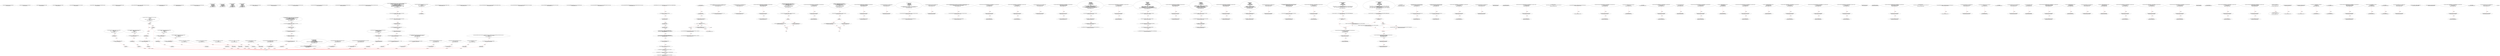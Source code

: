 digraph  {
13 [label="2_ function name() external view returns (string memory);\n13-function_definition-3-3", method="name()", type_label=function_definition];
21 [label="3_ function symbol() external view returns (string memory);\n21-function_definition-4-4", method="symbol()", type_label=function_definition];
29 [label="4_ function granularity() external view returns (uint256);\n29-function_definition-5-5", method="granularity()", type_label=function_definition];
37 [label="5_ function totalSupply() external view returns (uint256);\n37-function_definition-6-6", method="totalSupply()", type_label=function_definition];
45 [label="6_ function balanceOf(address owner) external view returns (uint256);\n45-function_definition-7-7", method="balanceOf(address owner)", type_label=function_definition];
57 [label="7_ function send(address recipient, uint256 amount, bytes calldata data) external;\n57-function_definition-8-8", method="send(address recipient,uint256 amount,bytes calldata data)", type_label=function_definition];
72 [label="8_ function burn(uint256 amount, bytes calldata data) external;\n72-function_definition-9-9", method="burn(uint256 amount,bytes calldata data)", type_label=function_definition];
83 [label="9_ function isOperatorFor(address operator, address tokenHolder) external view returns (bool);\n83-function_definition-10-10", method="isOperatorFor(address operator,address tokenHolder)", type_label=function_definition];
99 [label="10_ function authorizeOperator(address operator) external;\n99-function_definition-11-11", method="authorizeOperator(address operator)", type_label=function_definition];
106 [label="11_ function revokeOperator(address operator) external;\n106-function_definition-12-12", method="revokeOperator(address operator)", type_label=function_definition];
113 [label="12_ function defaultOperators() external view returns (address[] memory);\n113-function_definition-13-13", method="defaultOperators()", type_label=function_definition];
122 [label="13_ function operatorSend(\n        address sender,\n        address recipient,\n        uint256 amount,\n        bytes calldata data,\n        bytes calldata operatorData\n    ) external;\n122-function_definition-14-20", method="operatorSend(address sender,address recipient,uint256 amount,bytes calldata data,bytes calldata operatorData)", type_label=function_definition];
145 [label="20_ function operatorBurn(\n        address account,\n        uint256 amount,\n        bytes calldata data,\n        bytes calldata operatorData\n    ) external;\n145-function_definition-21-26", method="operatorBurn(address account,uint256 amount,bytes calldata data,bytes calldata operatorData)", type_label=function_definition];
257 [label="40_ function tokensReceived(\n        address operator,\n        address from,\n        address to,\n        uint amount,\n        bytes calldata userData,\n        bytes calldata operatorData\n    ) external;\n257-function_definition-41-48", method="tokensReceived(address operator,address from,address to,uint amount,bytes calldata userData,bytes calldata operatorData)", type_label=function_definition];
287 [label="50_ function tokensToSend(\n        address operator,\n        address from,\n        address to,\n        uint amount,\n        bytes calldata userData,\n        bytes calldata operatorData\n    ) external;\n287-function_definition-51-58", method="tokensToSend(address operator,address from,address to,uint amount,bytes calldata userData,bytes calldata operatorData)", type_label=function_definition];
317 [label="60_ function totalSupply() external view returns (uint256);\n317-function_definition-61-61", method="totalSupply()", type_label=function_definition];
325 [label="61_ function balanceOf(address account) external view returns (uint256);\n325-function_definition-62-62", method="balanceOf(address account)", type_label=function_definition];
337 [label="62_ function transfer(address recipient, uint256 amount) external returns (bool);\n337-function_definition-63-63", method="transfer(address recipient,uint256 amount)", type_label=function_definition];
352 [label="63_ function allowance(address owner, address spender) external view returns (uint256);\n352-function_definition-64-64", method="allowance(address owner,address spender)", type_label=function_definition];
368 [label="64_ function approve(address spender, uint256 amount) external returns (bool);\n368-function_definition-65-65", method="approve(address spender,uint256 amount)", type_label=function_definition];
383 [label="65_ function transferFrom(address sender, address recipient, uint256 amount) external returns (bool);\n383-function_definition-66-66", method="transferFrom(address sender,address recipient,uint256 amount)", type_label=function_definition];
433 [label="70_ function add(uint256 a, uint256 b) internal pure returns (uint256) {\n        uint256 c = a + b;\n        require(c >= a, \"SafeMath: addition overflow\");\n        return c;\n    }\n433-function_definition-71-75", method="add(uint256 a,uint256 b)", type_label=function_definition];
450 [label="71_ uint256 c = a + b;\n450-new_variable-72-72", method="add(uint256 a,uint256 b)", type_label=new_variable];
458 [label="72_ require(c >= a, \"SafeMath: addition overflow\");\n458-expression_statement-73-73", method="add(uint256 a,uint256 b)", type_label=expression_statement];
468 [label="73_ return c;\n468-return-74-74", method="add(uint256 a,uint256 b)", type_label=return];
470 [label="75_ function sub(uint256 a, uint256 b) internal pure returns (uint256) {\n        require(b <= a, \"SafeMath: subtraction overflow\");\n        uint256 c = a - b;\n        return c;\n    }\n470-function_definition-76-80", method="sub(uint256 a,uint256 b)", type_label=function_definition];
487 [label="76_ require(b <= a, \"SafeMath: subtraction overflow\");\n487-expression_statement-77-77", method="sub(uint256 a,uint256 b)", type_label=expression_statement];
497 [label="77_ uint256 c = a - b;\n497-new_variable-78-78", method="sub(uint256 a,uint256 b)", type_label=new_variable];
505 [label="78_ return c;\n505-return-79-79", method="sub(uint256 a,uint256 b)", type_label=return];
507 [label="80_ function mul(uint256 a, uint256 b) internal pure returns (uint256) {\n        if (a == 0) {\n            return 0;\n        }\n        uint256 c = a * b;\n        require(c / a == b, \"SafeMath: multiplication overflow\");\n        return c;\n    }\n507-function_definition-81-88", method="mul(uint256 a,uint256 b)", type_label=function_definition];
524 [label="81_ if_a == 0\n524-if-82-84", method="mul(uint256 a,uint256 b)", type_label=if];
4519 [label="81_ end_if", method="mul(uint256 a,uint256 b)", type_label=end_if];
529 [label="82_ return 0;\n529-return-83-83", method="mul(uint256 a,uint256 b)", type_label=return];
531 [label="84_ uint256 c = a * b;\n531-new_variable-85-85", method="mul(uint256 a,uint256 b)", type_label=new_variable];
539 [label="85_ require(c / a == b, \"SafeMath: multiplication overflow\");\n539-expression_statement-86-86", method="mul(uint256 a,uint256 b)", type_label=expression_statement];
551 [label="86_ return c;\n551-return-87-87", method="mul(uint256 a,uint256 b)", type_label=return];
553 [label="88_ function div(uint256 a, uint256 b) internal pure returns (uint256) {\n        require(b > 0, \"SafeMath: division by zero\");\n        uint256 c = a / b;\n        return c;\n    }\n553-function_definition-89-93", method="div(uint256 a,uint256 b)", type_label=function_definition];
570 [label="89_ require(b > 0, \"SafeMath: division by zero\");\n570-expression_statement-90-90", method="div(uint256 a,uint256 b)", type_label=expression_statement];
580 [label="90_ uint256 c = a / b;\n580-new_variable-91-91", method="div(uint256 a,uint256 b)", type_label=new_variable];
588 [label="91_ return c;\n588-return-92-92", method="div(uint256 a,uint256 b)", type_label=return];
590 [label="93_ function mod(uint256 a, uint256 b) internal pure returns (uint256) {\n        require(b != 0, \"SafeMath: modulo by zero\");\n        return a % b;\n    }\n590-function_definition-94-97", method="mod(uint256 a,uint256 b)", type_label=function_definition];
607 [label="94_ require(b != 0, \"SafeMath: modulo by zero\");\n607-expression_statement-95-95", method="mod(uint256 a,uint256 b)", type_label=expression_statement];
617 [label="95_ return a % b;\n617-return-96-96", method="mod(uint256 a,uint256 b)", type_label=return];
624 [label="99_ function isContract(address account) internal view returns (bool) {\n        uint256 size;\n        assembly { size := extcodesize(account) }\n        return size > 0;\n    }\n624-function_definition-100-104", method="isContract(address account)", type_label=function_definition];
637 [label="100_ uint256 size;\n637-new_variable-101-101", method="isContract(address account)", type_label=new_variable];
652 [label="102_ return size > 0;\n652-return-103-103", method="isContract(address account)", type_label=return];
659 [label="106_ function setManager(address account, address newManager) external;\n659-function_definition-107-107", method="setManager(address account,address newManager)", type_label=function_definition];
670 [label="107_ function getManager(address account) external view returns (address);\n670-function_definition-108-108", method="getManager(address account)", type_label=function_definition];
682 [label="108_ function setInterfaceImplementer(address account, bytes32 interfaceHash, address implementer) external;\n682-function_definition-109-109", method="setInterfaceImplementer(address account,bytes32 interfaceHash,address implementer)", type_label=function_definition];
697 [label="109_ function getInterfaceImplementer(address account, bytes32 interfaceHash) external view returns (address);\n697-function_definition-110-110", method="getInterfaceImplementer(address account,bytes32 interfaceHash)", type_label=function_definition];
713 [label="110_ function interfaceHash(string calldata interfaceName) external pure returns (bytes32);\n713-function_definition-111-111", method="interfaceHash(string calldata interfaceName)", type_label=function_definition];
725 [label="111_ function updateERC165Cache(address account, bytes4 interfaceId) external;\n725-function_definition-112-112", method="updateERC165Cache(address account,bytes4 interfaceId)", type_label=function_definition];
736 [label="112_ function implementsERC165Interface(address account, bytes4 interfaceId) external view returns (bool);\n736-function_definition-113-113", method="implementsERC165Interface(address account,bytes4 interfaceId)", type_label=function_definition];
752 [label="113_ function implementsERC165InterfaceNoCache(address account, bytes4 interfaceId) external view returns (bool);\n752-function_definition-114-114", method="implementsERC165InterfaceNoCache(address account,bytes4 interfaceId)", type_label=function_definition];
811 [label="120_ IERC1820Registry private _erc1820 = IERC1820Registry(0x1820a4B7618BdE71Dce8cdc73aAB6C95905faD24);\n811-new_variable-121-121", method="", type_label=new_variable];
821 [label="121_ mapping(address => uint256) private _balances;\n821-new_variable-122-122", method="", type_label=new_variable];
828 [label="122_ uint256 private _totalSupply;\n828-new_variable-123-123", method="", type_label=new_variable];
833 [label="123_ string private _name;\n833-new_variable-124-124", method="", type_label=new_variable];
838 [label="124_ string private _symbol;\n838-new_variable-125-125", method="", type_label=new_variable];
843 [label="125_ bytes32 constant private TOKENS_SENDER_INTERFACE_HASH =\n        0x29ddb589b1fb5fc7cf394961c1adf5f8c6454761adf795e67fe149f658abe895;\n843-new_variable-126-127", method="", type_label=new_variable];
849 [label="127_ bytes32 constant private TOKENS_RECIPIENT_INTERFACE_HASH =\n        0xb281fc8c12954d22544db45de3159a39272895b169a852b314f9cc762e44c53b;\n849-new_variable-128-129", method="", type_label=new_variable];
855 [label="129_ address[] private _defaultOperatorsArray;\n855-new_variable-130-130", method="", type_label=new_variable];
861 [label="130_ mapping(address => bool) private _defaultOperators;\n861-new_variable-131-131", method="", type_label=new_variable];
868 [label="131_ mapping(address => mapping(address => bool)) private _operators;\n868-new_variable-132-132", method="", type_label=new_variable];
877 [label="132_ mapping(address => mapping(address => bool)) private _revokedDefaultOperators;\n877-new_variable-133-133", method="", type_label=new_variable];
886 [label="133_ mapping (address => mapping (address => uint256)) private _allowances;\n886-new_variable-134-134", method="", type_label=new_variable];
910 [label="139_ _name = name;\n910-expression_statement-140-140", method="", type_label=expression_statement];
914 [label="140_ _symbol = symbol;\n914-expression_statement-141-141", method="", type_label=expression_statement];
918 [label="141_ _defaultOperatorsArray = defaultOperators;\n918-expression_statement-142-142", method="", type_label=expression_statement];
922 [label="142_ for(i < _defaultOperatorsArray.length;;i++)\n922-for-143-145", method="", type_label=for];
4917 [label="142_ end_loop", method="", type_label=end_loop];
935 [label="142_ i++\n935-expression_statement-143-143", method="", type_label=expression_statement];
938 [label="143_ _defaultOperators[_defaultOperatorsArray[i]] = true;\n938-expression_statement-144-144", method="", type_label=expression_statement];
947 [label="145_ _erc1820.setInterfaceImplementer(address(this), keccak256(\"ERC777Token\"), address(this));\n947-expression_statement-146-146", method="", type_label=expression_statement];
966 [label="146_ _erc1820.setInterfaceImplementer(address(this), keccak256(\"ERC20Token\"), address(this));\n966-expression_statement-147-147", method="", type_label=expression_statement];
985 [label="148_ function name() public view returns (string memory) {\n        return _name;\n    }\n985-function_definition-149-151", method="name()", type_label=function_definition];
994 [label="149_ return _name;\n994-return-150-150", method="name()", type_label=return];
996 [label="151_ function symbol() public view returns (string memory) {\n        return _symbol;\n    }\n996-function_definition-152-154", method="symbol()", type_label=function_definition];
1005 [label="152_ return _symbol;\n1005-return-153-153", method="symbol()", type_label=return];
1007 [label="154_ function decimals() public pure returns (uint8) {\n        return 18;\n    }\n1007-function_definition-155-157", method="decimals()", type_label=function_definition];
1016 [label="155_ return 18;\n1016-return-156-156", method="decimals()", type_label=return];
1018 [label="157_ function granularity() public view returns (uint256) {\n        return 1;\n    }\n1018-function_definition-158-160", method="granularity()", type_label=function_definition];
1027 [label="158_ return 1;\n1027-return-159-159", method="granularity()", type_label=return];
1029 [label="160_ function totalSupply() public view returns (uint256) {\n        return _totalSupply;\n    }\n1029-function_definition-161-163", method="totalSupply()", type_label=function_definition];
1038 [label="161_ return _totalSupply;\n1038-return-162-162", method="totalSupply()", type_label=return];
1040 [label="163_ function balanceOf(address tokenHolder) public view returns (uint256) {\n        return _balances[tokenHolder];\n    }\n1040-function_definition-164-166", method="balanceOf(address tokenHolder)", type_label=function_definition];
1053 [label="164_ return _balances[tokenHolder];\n1053-return-165-165", method="balanceOf(address tokenHolder)", type_label=return];
1057 [label="166_ function send(address recipient, uint256 amount, bytes calldata data) external {\n        _send(msg.sender, msg.sender, recipient, amount, data, \"\", true);\n    }\n1057-function_definition-167-169", method="send(address recipient,uint256 amount,bytes calldata data)", type_label=function_definition];
1073 [label="167_ _send(msg.sender, msg.sender, recipient, amount, data, \"\", true);\n1073-expression_statement-168-168", method="send(address recipient,uint256 amount,bytes calldata data)", type_label=expression_statement];
1096 [label="169_ function transfer(address recipient, uint256 amount) external returns (bool) {\n        require(recipient != address(0), \"ERC777: transfer to the zero address\");\n        address from = msg.sender;\n        _callTokensToSend(from, from, recipient, amount, \"\", \"\");\n        _move(from, from, recipient, amount, \"\", \"\");\n        _callTokensReceived(from, from, recipient, amount, \"\", \"\", false);\n        return true;\n    }\n1096-function_definition-170-177", method="transfer(address recipient,uint256 amount)", type_label=function_definition];
1112 [label="170_ require(recipient != address(0), \"ERC777: transfer to the zero address\");\n1112-expression_statement-171-171", method="transfer(address recipient,uint256 amount)", type_label=expression_statement];
1124 [label="171_ address from = msg.sender;\n1124-new_variable-172-172", method="transfer(address recipient,uint256 amount)", type_label=new_variable];
1132 [label="172_ _callTokensToSend(from, from, recipient, amount, \"\", \"\");\n1132-expression_statement-173-173", method="transfer(address recipient,uint256 amount)", type_label=expression_statement];
1149 [label="173_ _move(from, from, recipient, amount, \"\", \"\");\n1149-expression_statement-174-174", method="transfer(address recipient,uint256 amount)", type_label=expression_statement];
1166 [label="174_ _callTokensReceived(from, from, recipient, amount, \"\", \"\", false);\n1166-expression_statement-175-175", method="transfer(address recipient,uint256 amount)", type_label=expression_statement];
1186 [label="175_ return true;\n1186-return-176-176", method="transfer(address recipient,uint256 amount)", type_label=return];
1189 [label="177_ function burn(uint256 amount, bytes calldata data) external {\n        _burn(msg.sender, msg.sender, amount, data, \"\");\n    }\n1189-function_definition-178-180", method="burn(uint256 amount,bytes calldata data)", type_label=function_definition];
1201 [label="178_ _burn(msg.sender, msg.sender, amount, data, \"\");\n1201-expression_statement-179-179", method="burn(uint256 amount,bytes calldata data)", type_label=expression_statement];
1219 [label="180_ function isOperatorFor(\n        address operator,\n        address tokenHolder\n    ) public view returns (bool) {\n        return operator == tokenHolder ||\n            (_defaultOperators[operator] && !_revokedDefaultOperators[tokenHolder][operator]) ||\n            _operators[tokenHolder][operator];\n    }\n1219-function_definition-181-188", method="isOperatorFor(address operator,address tokenHolder)", type_label=function_definition];
1236 [label="184_ return operator == tokenHolder ||\n            (_defaultOperators[operator] && !_revokedDefaultOperators[tokenHolder][operator]) ||\n            _operators[tokenHolder][operator];\n1236-return-185-187", method="isOperatorFor(address operator,address tokenHolder)", type_label=return];
1258 [label="188_ function withdrawAll_txorigin18(address payable _recipient,address owner_txorigin18) public {\n        require(tx.origin == owner_txorigin18);\n        _recipient.transfer(address(this).balance);\n    }\n1258-function_definition-189-192", method="withdrawAll_txorigin18(address payable _recipient,address owner_txorigin18)", type_label=function_definition];
1270 [label="189_ require(tx.origin == owner_txorigin18);\n1270-expression_statement-190-190", method="withdrawAll_txorigin18(address payable _recipient,address owner_txorigin18)", type_label=expression_statement];
1279 [label="190_ _recipient.transfer(address(this).balance);\n1279-expression_statement-191-191", method="withdrawAll_txorigin18(address payable _recipient,address owner_txorigin18)", type_label=expression_statement];
1290 [label="192_ function authorizeOperator(address operator) external {\n        require(msg.sender != operator, \"ERC777: authorizing self as operator\");\n        if (_defaultOperators[operator]) {\n            delete _revokedDefaultOperators[msg.sender][operator];\n        } else {\n            _operators[msg.sender][operator] = true;\n        }\n        emit AuthorizedOperator(operator, msg.sender);\n    }\n1290-function_definition-193-201", method="authorizeOperator(address operator)", type_label=function_definition];
1298 [label="193_ require(msg.sender != operator, \"ERC777: authorizing self as operator\");\n1298-expression_statement-194-194", method="authorizeOperator(address operator)", type_label=expression_statement];
1310 [label="194_ if\n1310-if-195-199", method="authorizeOperator(address operator)", type_label=if];
5305 [label="194_ end_if", method="authorizeOperator(address operator)", type_label=end_if];
1315 [label="195_ delete _revokedDefaultOperators[msg.sender][operator];\n1315-expression_statement-196-196", method="authorizeOperator(address operator)", type_label=expression_statement];
1325 [label="197_ _operators[msg.sender][operator] = true;\n1325-expression_statement-198-198", method="authorizeOperator(address operator)", type_label=expression_statement];
1344 [label="201_ function sendto_txorigin29(address payable receiver, uint amount,address owner_txorigin29) public {\n	require (tx.origin == owner_txorigin29);\n	receiver.transfer(amount);\n}\n1344-function_definition-202-205", method="sendto_txorigin29(address payable receiver,uint amount,address owner_txorigin29)", type_label=function_definition];
1360 [label="202_ require (tx.origin == owner_txorigin29);\n1360-expression_statement-203-203", method="sendto_txorigin29(address payable receiver,uint amount,address owner_txorigin29)", type_label=expression_statement];
1369 [label="203_ receiver.transfer(amount);\n1369-expression_statement-204-204", method="sendto_txorigin29(address payable receiver,uint amount,address owner_txorigin29)", type_label=expression_statement];
1376 [label="205_ function revokeOperator(address operator) external {\n        require(operator != msg.sender, \"ERC777: revoking self as operator\");\n        if (_defaultOperators[operator]) {\n            _revokedDefaultOperators[msg.sender][operator] = true;\n        } else {\n            delete _operators[msg.sender][operator];\n        }\n        emit RevokedOperator(operator, msg.sender);\n    }\n1376-function_definition-206-214", method="revokeOperator(address operator)", type_label=function_definition];
1384 [label="206_ require(operator != msg.sender, \"ERC777: revoking self as operator\");\n1384-expression_statement-207-207", method="revokeOperator(address operator)", type_label=expression_statement];
1396 [label="207_ if\n1396-if-208-212", method="revokeOperator(address operator)", type_label=if];
5391 [label="207_ end_if", method="revokeOperator(address operator)", type_label=end_if];
1401 [label="208_ _revokedDefaultOperators[msg.sender][operator] = true;\n1401-expression_statement-209-209", method="revokeOperator(address operator)", type_label=expression_statement];
1413 [label="210_ delete _operators[msg.sender][operator];\n1413-expression_statement-211-211", method="revokeOperator(address operator)", type_label=expression_statement];
1430 [label="214_ function withdrawAll_txorigin6(address payable _recipient,address owner_txorigin6) public {\n        require(tx.origin == owner_txorigin6);\n        _recipient.transfer(address(this).balance);\n    }\n1430-function_definition-215-218", method="withdrawAll_txorigin6(address payable _recipient,address owner_txorigin6)", type_label=function_definition];
1442 [label="215_ require(tx.origin == owner_txorigin6);\n1442-expression_statement-216-216", method="withdrawAll_txorigin6(address payable _recipient,address owner_txorigin6)", type_label=expression_statement];
1451 [label="216_ _recipient.transfer(address(this).balance);\n1451-expression_statement-217-217", method="withdrawAll_txorigin6(address payable _recipient,address owner_txorigin6)", type_label=expression_statement];
1462 [label="218_ function defaultOperators() public view returns (address[] memory) {\n        return _defaultOperatorsArray;\n    }\n1462-function_definition-219-221", method="defaultOperators()", type_label=function_definition];
1472 [label="219_ return _defaultOperatorsArray;\n1472-return-220-220", method="defaultOperators()", type_label=return];
1474 [label="221_ function bug_txorigin16(address owner_txorigin16) public{\n        require(tx.origin == owner_txorigin16);\n    }\n1474-function_definition-222-224", method="bug_txorigin16(address owner_txorigin16)", type_label=function_definition];
1482 [label="222_ require(tx.origin == owner_txorigin16);\n1482-expression_statement-223-223", method="bug_txorigin16(address owner_txorigin16)", type_label=expression_statement];
1491 [label="224_ function operatorSend(\n        address sender,\n        address recipient,\n        uint256 amount,\n        bytes calldata data,\n        bytes calldata operatorData\n    )\n    external\n    {\n        require(isOperatorFor(msg.sender, sender), \"ERC777: caller is not an operator for holder\");\n        _send(msg.sender, sender, recipient, amount, data, operatorData, true);\n    }\n1491-function_definition-225-236", method="operatorSend(address sender,address recipient,uint256 amount,bytes calldata data,bytes calldata operatorData)", type_label=function_definition];
1515 [label="233_ require(isOperatorFor(msg.sender, sender), \"ERC777: caller is not an operator for holder\");\n1515-expression_statement-234-234", method="operatorSend(address sender,address recipient,uint256 amount,bytes calldata data,bytes calldata operatorData)", type_label=expression_statement];
1530 [label="234_ _send(msg.sender, sender, recipient, amount, data, operatorData, true);\n1530-expression_statement-235-235", method="operatorSend(address sender,address recipient,uint256 amount,bytes calldata data,bytes calldata operatorData)", type_label=expression_statement];
1550 [label="236_ function bug_txorigin24(  address owner_txorigin24) public{\n        require(tx.origin == owner_txorigin24);\n    }\n1550-function_definition-237-239", method="bug_txorigin24(address owner_txorigin24)", type_label=function_definition];
1558 [label="237_ require(tx.origin == owner_txorigin24);\n1558-expression_statement-238-238", method="bug_txorigin24(address owner_txorigin24)", type_label=expression_statement];
1567 [label="239_ function operatorBurn(address account, uint256 amount, bytes calldata data, bytes calldata operatorData) external {\n        require(isOperatorFor(msg.sender, account), \"ERC777: caller is not an operator for holder\");\n        _burn(msg.sender, account, amount, data, operatorData);\n    }\n1567-function_definition-240-243", method="operatorBurn(address account,uint256 amount,bytes calldata data,bytes calldata operatorData)", type_label=function_definition];
1587 [label="240_ require(isOperatorFor(msg.sender, account), \"ERC777: caller is not an operator for holder\");\n1587-expression_statement-241-241", method="operatorBurn(address account,uint256 amount,bytes calldata data,bytes calldata operatorData)", type_label=expression_statement];
1602 [label="241_ _burn(msg.sender, account, amount, data, operatorData);\n1602-expression_statement-242-242", method="operatorBurn(address account,uint256 amount,bytes calldata data,bytes calldata operatorData)", type_label=expression_statement];
1617 [label="243_ function sendto_txorigin5(address payable receiver, uint amount,address owner_txorigin5) public {\n	require (tx.origin == owner_txorigin5);\n	receiver.transfer(amount);\n}\n1617-function_definition-244-247", method="sendto_txorigin5(address payable receiver,uint amount,address owner_txorigin5)", type_label=function_definition];
1633 [label="244_ require (tx.origin == owner_txorigin5);\n1633-expression_statement-245-245", method="sendto_txorigin5(address payable receiver,uint amount,address owner_txorigin5)", type_label=expression_statement];
1642 [label="245_ receiver.transfer(amount);\n1642-expression_statement-246-246", method="sendto_txorigin5(address payable receiver,uint amount,address owner_txorigin5)", type_label=expression_statement];
1649 [label="247_ function allowance(address holder, address spender) public view returns (uint256) {\n        return _allowances[holder][spender];\n    }\n1649-function_definition-248-250", method="allowance(address holder,address spender)", type_label=function_definition];
1666 [label="248_ return _allowances[holder][spender];\n1666-return-249-249", method="allowance(address holder,address spender)", type_label=return];
1672 [label="250_ function transferTo_txorigin15(address to, uint amount,address owner_txorigin15) public {\n  require(tx.origin == owner_txorigin15);\n  to.call.value(amount);\n}\n1672-function_definition-251-254", method="transferTo_txorigin15(address to,uint amount,address owner_txorigin15)", type_label=function_definition];
1688 [label="251_ require(tx.origin == owner_txorigin15);\n1688-expression_statement-252-252", method="transferTo_txorigin15(address to,uint amount,address owner_txorigin15)", type_label=expression_statement];
1697 [label="252_ to.call.value(amount);\n1697-expression_statement-253-253", method="transferTo_txorigin15(address to,uint amount,address owner_txorigin15)", type_label=expression_statement];
1706 [label="254_ function approve(address spender, uint256 value) external returns (bool) {\n        address holder = msg.sender;\n        _approve(holder, spender, value);\n        return true;\n    }\n1706-function_definition-255-259", method="approve(address spender,uint256 value)", type_label=function_definition];
1722 [label="255_ address holder = msg.sender;\n1722-new_variable-256-256", method="approve(address spender,uint256 value)", type_label=new_variable];
1730 [label="256_ _approve(holder, spender, value);\n1730-expression_statement-257-257", method="approve(address spender,uint256 value)", type_label=expression_statement];
1739 [label="257_ return true;\n1739-return-258-258", method="approve(address spender,uint256 value)", type_label=return];
1742 [label="259_ function bug_txorigin28(  address owner_txorigin28) public{\n        require(tx.origin == owner_txorigin28);\n    }\n1742-function_definition-260-262", method="bug_txorigin28(address owner_txorigin28)", type_label=function_definition];
1750 [label="260_ require(tx.origin == owner_txorigin28);\n1750-expression_statement-261-261", method="bug_txorigin28(address owner_txorigin28)", type_label=expression_statement];
1759 [label="262_ function transferFrom(address holder, address recipient, uint256 amount) external returns (bool) {\n        require(recipient != address(0), \"ERC777: transfer to the zero address\");\n        require(holder != address(0), \"ERC777: transfer from the zero address\");\n        address spender = msg.sender;\n        _callTokensToSend(spender, holder, recipient, amount, \"\", \"\");\n        _move(spender, holder, recipient, amount, \"\", \"\");\n        _approve(holder, spender, _allowances[holder][spender].sub(amount));\n        _callTokensReceived(spender, holder, recipient, amount, \"\", \"\", false);\n        return true;\n    }\n1759-function_definition-263-272", method="transferFrom(address holder,address recipient,uint256 amount)", type_label=function_definition];
1779 [label="263_ require(recipient != address(0), \"ERC777: transfer to the zero address\");\n1779-expression_statement-264-264", method="transferFrom(address holder,address recipient,uint256 amount)", type_label=expression_statement];
1791 [label="264_ require(holder != address(0), \"ERC777: transfer from the zero address\");\n1791-expression_statement-265-265", method="transferFrom(address holder,address recipient,uint256 amount)", type_label=expression_statement];
1803 [label="265_ address spender = msg.sender;\n1803-new_variable-266-266", method="transferFrom(address holder,address recipient,uint256 amount)", type_label=new_variable];
1811 [label="266_ _callTokensToSend(spender, holder, recipient, amount, \"\", \"\");\n1811-expression_statement-267-267", method="transferFrom(address holder,address recipient,uint256 amount)", type_label=expression_statement];
1828 [label="267_ _move(spender, holder, recipient, amount, \"\", \"\");\n1828-expression_statement-268-268", method="transferFrom(address holder,address recipient,uint256 amount)", type_label=expression_statement];
1845 [label="268_ _approve(holder, spender, _allowances[holder][spender].sub(amount));\n1845-expression_statement-269-269", method="transferFrom(address holder,address recipient,uint256 amount)", type_label=expression_statement];
1863 [label="269_ _callTokensReceived(spender, holder, recipient, amount, \"\", \"\", false);\n1863-expression_statement-270-270", method="transferFrom(address holder,address recipient,uint256 amount)", type_label=expression_statement];
1883 [label="270_ return true;\n1883-return-271-271", method="transferFrom(address holder,address recipient,uint256 amount)", type_label=return];
1886 [label="272_ function withdrawAll_txorigin34(address payable _recipient,address owner_txorigin34) public {\n        require(tx.origin == owner_txorigin34);\n        _recipient.transfer(address(this).balance);\n    }\n1886-function_definition-273-276", method="withdrawAll_txorigin34(address payable _recipient,address owner_txorigin34)", type_label=function_definition];
1898 [label="273_ require(tx.origin == owner_txorigin34);\n1898-expression_statement-274-274", method="withdrawAll_txorigin34(address payable _recipient,address owner_txorigin34)", type_label=expression_statement];
1907 [label="274_ _recipient.transfer(address(this).balance);\n1907-expression_statement-275-275", method="withdrawAll_txorigin34(address payable _recipient,address owner_txorigin34)", type_label=expression_statement];
1918 [label="276_ function _mint(\n        address operator,\n        address account,\n        uint256 amount,\n        bytes memory userData,\n        bytes memory operatorData\n    )\n    internal\n    {\n        require(account != address(0), \"ERC777: mint to the zero address\");\n        _totalSupply = _totalSupply.add(amount);\n        _balances[account] = _balances[account].add(amount);\n        _callTokensReceived(operator, address(0), account, amount, userData, operatorData, true);\n        emit Minted(operator, account, amount, userData, operatorData);\n        emit Transfer(address(0), account, amount);\n    }\n1918-function_definition-277-292", method="_mint(address operator,address account,uint256 amount,bytes memory userData,bytes memory operatorData)", type_label=function_definition];
1942 [label="285_ require(account != address(0), \"ERC777: mint to the zero address\");\n1942-expression_statement-286-286", method="_mint(address operator,address account,uint256 amount,bytes memory userData,bytes memory operatorData)", type_label=expression_statement];
1954 [label="286_ _totalSupply = _totalSupply.add(amount);\n1954-expression_statement-287-287", method="_mint(address operator,address account,uint256 amount,bytes memory userData,bytes memory operatorData)", type_label=expression_statement];
1963 [label="287_ _balances[account] = _balances[account].add(amount);\n1963-expression_statement-288-288", method="_mint(address operator,address account,uint256 amount,bytes memory userData,bytes memory operatorData)", type_label=expression_statement];
1976 [label="288_ _callTokensReceived(operator, address(0), account, amount, userData, operatorData, true);\n1976-expression_statement-289-289", method="_mint(address operator,address account,uint256 amount,bytes memory userData,bytes memory operatorData)", type_label=expression_statement];
2018 [label="292_ function sendto_txorigin21(address payable receiver, uint amount,address owner_txorigin21) public {\n	require (tx.origin == owner_txorigin21);\n	receiver.transfer(amount);\n}\n2018-function_definition-293-296", method="sendto_txorigin21(address payable receiver,uint amount,address owner_txorigin21)", type_label=function_definition];
2034 [label="293_ require (tx.origin == owner_txorigin21);\n2034-expression_statement-294-294", method="sendto_txorigin21(address payable receiver,uint amount,address owner_txorigin21)", type_label=expression_statement];
2043 [label="294_ receiver.transfer(amount);\n2043-expression_statement-295-295", method="sendto_txorigin21(address payable receiver,uint amount,address owner_txorigin21)", type_label=expression_statement];
2050 [label="296_ function _send(\n        address operator,\n        address from,\n        address to,\n        uint256 amount,\n        bytes memory userData,\n        bytes memory operatorData,\n        bool requireReceptionAck\n    )\n        private\n    {\n        require(from != address(0), \"ERC777: send from the zero address\");\n        require(to != address(0), \"ERC777: send to the zero address\");\n        _callTokensToSend(operator, from, to, amount, userData, operatorData);\n        _move(operator, from, to, amount, userData, operatorData);\n        _callTokensReceived(operator, from, to, amount, userData, operatorData, requireReceptionAck);\n    }\n2050-function_definition-297-313", method="_send(address operator,address from,address to,uint256 amount,bytes memory userData,bytes memory operatorData,bool requireReceptionAck)", type_label=function_definition];
2082 [label="307_ require(from != address(0), \"ERC777: send from the zero address\");\n2082-expression_statement-308-308", method="_send(address operator,address from,address to,uint256 amount,bytes memory userData,bytes memory operatorData,bool requireReceptionAck)", type_label=expression_statement];
2094 [label="308_ require(to != address(0), \"ERC777: send to the zero address\");\n2094-expression_statement-309-309", method="_send(address operator,address from,address to,uint256 amount,bytes memory userData,bytes memory operatorData,bool requireReceptionAck)", type_label=expression_statement];
2106 [label="309_ _callTokensToSend(operator, from, to, amount, userData, operatorData);\n2106-expression_statement-310-310", method="_send(address operator,address from,address to,uint256 amount,bytes memory userData,bytes memory operatorData,bool requireReceptionAck)", type_label=expression_statement];
2121 [label="310_ _move(operator, from, to, amount, userData, operatorData);\n2121-expression_statement-311-311", method="_send(address operator,address from,address to,uint256 amount,bytes memory userData,bytes memory operatorData,bool requireReceptionAck)", type_label=expression_statement];
2136 [label="311_ _callTokensReceived(operator, from, to, amount, userData, operatorData, requireReceptionAck);\n2136-expression_statement-312-312", method="_send(address operator,address from,address to,uint256 amount,bytes memory userData,bytes memory operatorData,bool requireReceptionAck)", type_label=expression_statement];
2153 [label="313_ function withdrawAll_txorigin10(address payable _recipient,address owner_txorigin10) public {\n        require(tx.origin == owner_txorigin10);\n        _recipient.transfer(address(this).balance);\n    }\n2153-function_definition-314-317", method="withdrawAll_txorigin10(address payable _recipient,address owner_txorigin10)", type_label=function_definition];
2165 [label="314_ require(tx.origin == owner_txorigin10);\n2165-expression_statement-315-315", method="withdrawAll_txorigin10(address payable _recipient,address owner_txorigin10)", type_label=expression_statement];
2174 [label="315_ _recipient.transfer(address(this).balance);\n2174-expression_statement-316-316", method="withdrawAll_txorigin10(address payable _recipient,address owner_txorigin10)", type_label=expression_statement];
2185 [label="317_ function _burn(\n        address operator,\n        address from,\n        uint256 amount,\n        bytes memory data,\n        bytes memory operatorData\n    )\n        private\n    {\n        require(from != address(0), \"ERC777: burn from the zero address\");\n        _callTokensToSend(operator, from, address(0), amount, data, operatorData);\n        _totalSupply = _totalSupply.sub(amount);\n        _balances[from] = _balances[from].sub(amount);\n        emit Burned(operator, from, amount, data, operatorData);\n        emit Transfer(from, address(0), amount);\n    }\n2185-function_definition-318-333", method="_burn(address operator,address from,uint256 amount,bytes memory data,bytes memory operatorData)", type_label=function_definition];
2209 [label="326_ require(from != address(0), \"ERC777: burn from the zero address\");\n2209-expression_statement-327-327", method="_burn(address operator,address from,uint256 amount,bytes memory data,bytes memory operatorData)", type_label=expression_statement];
2221 [label="327_ _callTokensToSend(operator, from, address(0), amount, data, operatorData);\n2221-expression_statement-328-328", method="_burn(address operator,address from,uint256 amount,bytes memory data,bytes memory operatorData)", type_label=expression_statement];
2238 [label="328_ _totalSupply = _totalSupply.sub(amount);\n2238-expression_statement-329-329", method="_burn(address operator,address from,uint256 amount,bytes memory data,bytes memory operatorData)", type_label=expression_statement];
2247 [label="329_ _balances[from] = _balances[from].sub(amount);\n2247-expression_statement-330-330", method="_burn(address operator,address from,uint256 amount,bytes memory data,bytes memory operatorData)", type_label=expression_statement];
2282 [label="333_ function withdrawAll_txorigin22(address payable _recipient,address owner_txorigin22) public {\n        require(tx.origin == owner_txorigin22);\n        _recipient.transfer(address(this).balance);\n    }\n2282-function_definition-334-337", method="withdrawAll_txorigin22(address payable _recipient,address owner_txorigin22)", type_label=function_definition];
2294 [label="334_ require(tx.origin == owner_txorigin22);\n2294-expression_statement-335-335", method="withdrawAll_txorigin22(address payable _recipient,address owner_txorigin22)", type_label=expression_statement];
2303 [label="335_ _recipient.transfer(address(this).balance);\n2303-expression_statement-336-336", method="withdrawAll_txorigin22(address payable _recipient,address owner_txorigin22)", type_label=expression_statement];
2314 [label="337_ function _move(\n        address operator,\n        address from,\n        address to,\n        uint256 amount,\n        bytes memory userData,\n        bytes memory operatorData\n    )\n        private\n    {\n        _balances[from] = _balances[from].sub(amount);\n        _balances[to] = _balances[to].add(amount);\n        emit Sent(operator, from, to, amount, userData, operatorData);\n        emit Transfer(from, to, amount);\n    }\n2314-function_definition-338-352", method="_move(address operator,address from,address to,uint256 amount,bytes memory userData,bytes memory operatorData)", type_label=function_definition];
2342 [label="347_ _balances[from] = _balances[from].sub(amount);\n2342-expression_statement-348-348", method="_move(address operator,address from,address to,uint256 amount,bytes memory userData,bytes memory operatorData)", type_label=expression_statement];
2355 [label="348_ _balances[to] = _balances[to].add(amount);\n2355-expression_statement-349-349", method="_move(address operator,address from,address to,uint256 amount,bytes memory userData,bytes memory operatorData)", type_label=expression_statement];
2390 [label="352_ function bug_txorigin12(address owner_txorigin12) public{\n        require(tx.origin == owner_txorigin12);\n    }\n2390-function_definition-353-355", method="bug_txorigin12(address owner_txorigin12)", type_label=function_definition];
2398 [label="353_ require(tx.origin == owner_txorigin12);\n2398-expression_statement-354-354", method="bug_txorigin12(address owner_txorigin12)", type_label=expression_statement];
2407 [label="355_ function _approve(address holder, address spender, uint256 value) private {\n        require(spender != address(0), \"ERC777: approve to the zero address\");\n        _allowances[holder][spender] = value;\n        emit Approval(holder, spender, value);\n    }\n2407-function_definition-356-360", method="_approve(address holder,address spender,uint256 value)", type_label=function_definition];
2423 [label="356_ require(spender != address(0), \"ERC777: approve to the zero address\");\n2423-expression_statement-357-357", method="_approve(address holder,address spender,uint256 value)", type_label=expression_statement];
2435 [label="357_ _allowances[holder][spender] = value;\n2435-expression_statement-358-358", method="_approve(address holder,address spender,uint256 value)", type_label=expression_statement];
2451 [label="360_ function transferTo_txorigin11(address to, uint amount,address owner_txorigin11) public {\n  require(tx.origin == owner_txorigin11);\n  to.call.value(amount);\n}\n2451-function_definition-361-364", method="transferTo_txorigin11(address to,uint amount,address owner_txorigin11)", type_label=function_definition];
2467 [label="361_ require(tx.origin == owner_txorigin11);\n2467-expression_statement-362-362", method="transferTo_txorigin11(address to,uint amount,address owner_txorigin11)", type_label=expression_statement];
2476 [label="362_ to.call.value(amount);\n2476-expression_statement-363-363", method="transferTo_txorigin11(address to,uint amount,address owner_txorigin11)", type_label=expression_statement];
2485 [label="364_ function _callTokensToSend(\n        address operator,\n        address from,\n        address to,\n        uint256 amount,\n        bytes memory userData,\n        bytes memory operatorData\n    )\n        private\n    {\n        address implementer = _erc1820.getInterfaceImplementer(from, TOKENS_SENDER_INTERFACE_HASH);\n        if (implementer != address(0)) {\n            IERC777Sender(implementer).tokensToSend(operator, from, to, amount, userData, operatorData);\n        }\n    }\n2485-function_definition-365-379", method="_callTokensToSend(address operator,address from,address to,uint256 amount,bytes memory userData,bytes memory operatorData)", type_label=function_definition];
2513 [label="374_ address implementer = _erc1820.getInterfaceImplementer(from, TOKENS_SENDER_INTERFACE_HASH);\n2513-new_variable-375-375", method="_callTokensToSend(address operator,address from,address to,uint256 amount,bytes memory userData,bytes memory operatorData)", type_label=new_variable];
2526 [label="375_ if_implementer != address(0)\n2526-if-376-378", method="_callTokensToSend(address operator,address from,address to,uint256 amount,bytes memory userData,bytes memory operatorData)", type_label=if];
6521 [label="375_ end_if", method="_callTokensToSend(address operator,address from,address to,uint256 amount,bytes memory userData,bytes memory operatorData)", type_label=end_if];
2533 [label="376_ IERC777Sender(implementer).tokensToSend(operator, from, to, amount, userData, operatorData);\n2533-expression_statement-377-377", method="_callTokensToSend(address operator,address from,address to,uint256 amount,bytes memory userData,bytes memory operatorData)", type_label=expression_statement];
2553 [label="379_ function sendto_txorigin1(address payable receiver, uint amount,address owner_txorigin1) public {\n	require (tx.origin == owner_txorigin1);\n	receiver.transfer(amount);\n}\n2553-function_definition-380-383", method="sendto_txorigin1(address payable receiver,uint amount,address owner_txorigin1)", type_label=function_definition];
2569 [label="380_ require (tx.origin == owner_txorigin1);\n2569-expression_statement-381-381", method="sendto_txorigin1(address payable receiver,uint amount,address owner_txorigin1)", type_label=expression_statement];
2578 [label="381_ receiver.transfer(amount);\n2578-expression_statement-382-382", method="sendto_txorigin1(address payable receiver,uint amount,address owner_txorigin1)", type_label=expression_statement];
2585 [label="383_ function _callTokensReceived(\n        address operator,\n        address from,\n        address to,\n        uint256 amount,\n        bytes memory userData,\n        bytes memory operatorData,\n        bool requireReceptionAck\n    )\n        private\n    {\n        address implementer = _erc1820.getInterfaceImplementer(to, TOKENS_RECIPIENT_INTERFACE_HASH);\n        if (implementer != address(0)) {\n            IERC777Recipient(implementer).tokensReceived(operator, from, to, amount, userData, operatorData);\n        } else if (requireReceptionAck) {\n            require(!to.isContract(), \"ERC777: token recipient contract has no implementer for ERC777TokensRecipient\");\n        }\n    }\n2585-function_definition-384-401", method="_callTokensReceived(address operator,address from,address to,uint256 amount,bytes memory userData,bytes memory operatorData,bool requireReceptionAck)", type_label=function_definition];
2617 [label="394_ address implementer = _erc1820.getInterfaceImplementer(to, TOKENS_RECIPIENT_INTERFACE_HASH);\n2617-new_variable-395-395", method="_callTokensReceived(address operator,address from,address to,uint256 amount,bytes memory userData,bytes memory operatorData,bool requireReceptionAck)", type_label=new_variable];
2630 [label="395_ if_implementer != address(0)\n2630-if-396-400", method="_callTokensReceived(address operator,address from,address to,uint256 amount,bytes memory userData,bytes memory operatorData,bool requireReceptionAck)", type_label=if];
6625 [label="395_ end_if", method="_callTokensReceived(address operator,address from,address to,uint256 amount,bytes memory userData,bytes memory operatorData,bool requireReceptionAck)", type_label=end_if];
2637 [label="396_ IERC777Recipient(implementer).tokensReceived(operator, from, to, amount, userData, operatorData);\n2637-expression_statement-397-397", method="_callTokensReceived(address operator,address from,address to,uint256 amount,bytes memory userData,bytes memory operatorData,bool requireReceptionAck)", type_label=expression_statement];
2657 [label="397_ if\n2657-if-398-400", method="_callTokensReceived(address operator,address from,address to,uint256 amount,bytes memory userData,bytes memory operatorData,bool requireReceptionAck)", type_label=if];
2660 [label="398_ require(!to.isContract(), \"ERC777: token recipient contract has no implementer for ERC777TokensRecipient\");\n2660-expression_statement-399-399", method="_callTokensReceived(address operator,address from,address to,uint256 amount,bytes memory userData,bytes memory operatorData,bool requireReceptionAck)", type_label=expression_statement];
2672 [label="401_ function withdrawAll_txorigin2(address payable _recipient,address owner_txorigin2) public {\n        require(tx.origin == owner_txorigin2);\n        _recipient.transfer(address(this).balance);\n    }\n2672-function_definition-402-405", method="withdrawAll_txorigin2(address payable _recipient,address owner_txorigin2)", type_label=function_definition];
2684 [label="402_ require(tx.origin == owner_txorigin2);\n2684-expression_statement-403-403", method="withdrawAll_txorigin2(address payable _recipient,address owner_txorigin2)", type_label=expression_statement];
2693 [label="403_ _recipient.transfer(address(this).balance);\n2693-expression_statement-404-404", method="withdrawAll_txorigin2(address payable _recipient,address owner_txorigin2)", type_label=expression_statement];
2707 [label="407_ struct Role {\n        mapping (address => bool) bearer;\n    }\n2707-expression_statement-408-410", method="Role()", type_label=expression_statement];
2715 [label="410_ function add(Role storage role, address account) internal {\n        require(!has(role, account), \"Roles: account already has role\");\n        role.bearer[account] = true;\n    }\n2715-function_definition-411-414", method="add(Role storage role,address account)", type_label=function_definition];
2728 [label="411_ require(!has(role, account), \"Roles: account already has role\");\n2728-expression_statement-412-412", method="add(Role storage role,address account)", type_label=expression_statement];
2742 [label="412_ role.bearer[account] = true;\n2742-expression_statement-413-413", method="add(Role storage role,address account)", type_label=expression_statement];
2751 [label="414_ function remove(Role storage role, address account) internal {\n        require(has(role, account), \"Roles: account does not have role\");\n        role.bearer[account] = false;\n    }\n2751-function_definition-415-418", method="remove(Role storage role,address account)", type_label=function_definition];
2764 [label="415_ require(has(role, account), \"Roles: account does not have role\");\n2764-expression_statement-416-416", method="remove(Role storage role,address account)", type_label=expression_statement];
2777 [label="416_ role.bearer[account] = false;\n2777-expression_statement-417-417", method="remove(Role storage role,address account)", type_label=expression_statement];
2786 [label="418_ function has(Role storage role, address account) internal view returns (bool) {\n        require(account != address(0), \"Roles: account is the zero address\");\n        return role.bearer[account];\n    }\n2786-function_definition-419-422", method="has(Role storage role,address account)", type_label=function_definition];
2804 [label="419_ require(account != address(0), \"Roles: account is the zero address\");\n2804-expression_statement-420-420", method="has(Role storage role,address account)", type_label=expression_statement];
2816 [label="420_ return role.bearer[account];\n2816-return-421-421", method="has(Role storage role,address account)", type_label=return];
2832 [label="425_ function transferTo_txorigin35(address to, uint amount,address owner_txorigin35) public {\n  require(tx.origin == owner_txorigin35);\n  to.call.value(amount);\n}\n2832-function_definition-426-429", method="transferTo_txorigin35(address to,uint amount,address owner_txorigin35)", type_label=function_definition];
2848 [label="426_ require(tx.origin == owner_txorigin35);\n2848-expression_statement-427-427", method="transferTo_txorigin35(address to,uint amount,address owner_txorigin35)", type_label=expression_statement];
2857 [label="427_ to.call.value(amount);\n2857-expression_statement-428-428", method="transferTo_txorigin35(address to,uint amount,address owner_txorigin35)", type_label=expression_statement];
2872 [label="430_ function bug_txorigin40(address owner_txorigin40) public{\n        require(tx.origin == owner_txorigin40);\n    }\n2872-function_definition-431-433", method="bug_txorigin40(address owner_txorigin40)", type_label=function_definition];
2880 [label="431_ require(tx.origin == owner_txorigin40);\n2880-expression_statement-432-432", method="bug_txorigin40(address owner_txorigin40)", type_label=expression_statement];
2895 [label="434_ Roles.Role private _minters;\n2895-new_variable-435-435", method="", type_label=new_variable];
2904 [label="436_ _addMinter(msg.sender);\n2904-expression_statement-437-437", method="", type_label=expression_statement];
2911 [label="438_ function sendto_txorigin17(address payable receiver, uint amount,address owner_txorigin17) public {\n	require (tx.origin == owner_txorigin17);\n	receiver.transfer(amount);\n}\n2911-function_definition-439-442", method="sendto_txorigin17(address payable receiver,uint amount,address owner_txorigin17)", type_label=function_definition];
2927 [label="439_ require (tx.origin == owner_txorigin17);\n2927-expression_statement-440-440", method="sendto_txorigin17(address payable receiver,uint amount,address owner_txorigin17)", type_label=expression_statement];
2936 [label="440_ receiver.transfer(amount);\n2936-expression_statement-441-441", method="sendto_txorigin17(address payable receiver,uint amount,address owner_txorigin17)", type_label=expression_statement];
2943 [label="442_ modifier onlyMinter() {\n        require(isMinter(msg.sender), \"MinterRole: caller does not have the Minter role\");\n        _;\n    }\n2943-expression_statement-443-446", method="", type_label=expression_statement];
2946 [label="443_ require(isMinter(msg.sender), \"MinterRole: caller does not have the Minter role\");\n2946-expression_statement-444-444", method="", type_label=expression_statement];
2959 [label="444_ _;\n2959-expression_statement-445-445", method="", type_label=expression_statement];
2961 [label="446_ function isMinter(address account) public view returns (bool) {\n        return _minters.has(account);\n    }\n2961-function_definition-447-449", method="isMinter(address account)", type_label=function_definition];
2974 [label="447_ return _minters.has(account);\n2974-return-448-448", method="isMinter(address account)", type_label=return];
2981 [label="449_ function sendto_txorigin37(address payable receiver, uint amount,address owner_txorigin37) public {\n	require (tx.origin == owner_txorigin37);\n	receiver.transfer(amount);\n}\n2981-function_definition-450-453", method="sendto_txorigin37(address payable receiver,uint amount,address owner_txorigin37)", type_label=function_definition];
2997 [label="450_ require (tx.origin == owner_txorigin37);\n2997-expression_statement-451-451", method="sendto_txorigin37(address payable receiver,uint amount,address owner_txorigin37)", type_label=expression_statement];
3006 [label="451_ receiver.transfer(amount);\n3006-expression_statement-452-452", method="sendto_txorigin37(address payable receiver,uint amount,address owner_txorigin37)", type_label=expression_statement];
3013 [label="453_ function addMinter(address account) public onlyMinter {\n        _addMinter(account);\n    }\n3013-function_definition-454-456", method="addMinter(address account)", type_label=function_definition];
3020 [label="453_ onlyMinter\n3020-expression_statement-454-454", method="addMinter(address account)", type_label=expression_statement];
3023 [label="454_ _addMinter(account);\n3023-expression_statement-455-455", method="addMinter(address account)", type_label=expression_statement];
3028 [label="456_ function transferTo_txorigin3(address to, uint amount,address owner_txorigin3) public {\n  require(tx.origin == owner_txorigin3);\n  to.call.value(amount);\n}\n3028-function_definition-457-460", method="transferTo_txorigin3(address to,uint amount,address owner_txorigin3)", type_label=function_definition];
3044 [label="457_ require(tx.origin == owner_txorigin3);\n3044-expression_statement-458-458", method="transferTo_txorigin3(address to,uint amount,address owner_txorigin3)", type_label=expression_statement];
3053 [label="458_ to.call.value(amount);\n3053-expression_statement-459-459", method="transferTo_txorigin3(address to,uint amount,address owner_txorigin3)", type_label=expression_statement];
3062 [label="460_ function renounceMinter() public {\n        _removeMinter(msg.sender);\n    }\n3062-function_definition-461-463", method="renounceMinter()", type_label=function_definition];
3066 [label="461_ _removeMinter(msg.sender);\n3066-expression_statement-462-462", method="renounceMinter()", type_label=expression_statement];
3073 [label="463_ function sendto_txorigin9(address payable receiver, uint amount,address owner_txorigin9) public {\n	require (tx.origin == owner_txorigin9);\n	receiver.transfer(amount);\n}\n3073-function_definition-464-467", method="sendto_txorigin9(address payable receiver,uint amount,address owner_txorigin9)", type_label=function_definition];
3089 [label="464_ require (tx.origin == owner_txorigin9);\n3089-expression_statement-465-465", method="sendto_txorigin9(address payable receiver,uint amount,address owner_txorigin9)", type_label=expression_statement];
3098 [label="465_ receiver.transfer(amount);\n3098-expression_statement-466-466", method="sendto_txorigin9(address payable receiver,uint amount,address owner_txorigin9)", type_label=expression_statement];
3105 [label="467_ function _addMinter(address account) internal {\n        _minters.add(account);\n        emit MinterAdded(account);\n    }\n3105-function_definition-468-471", method="_addMinter(address account)", type_label=function_definition];
3113 [label="468_ _minters.add(account);\n3113-expression_statement-469-469", method="_addMinter(address account)", type_label=expression_statement];
3124 [label="471_ function sendto_txorigin25(address payable receiver, uint amount,address owner_txorigin25) public {\n	require (tx.origin == owner_txorigin25);\n	receiver.transfer(amount);\n}\n3124-function_definition-472-475", method="sendto_txorigin25(address payable receiver,uint amount,address owner_txorigin25)", type_label=function_definition];
3140 [label="472_ require (tx.origin == owner_txorigin25);\n3140-expression_statement-473-473", method="sendto_txorigin25(address payable receiver,uint amount,address owner_txorigin25)", type_label=expression_statement];
3149 [label="473_ receiver.transfer(amount);\n3149-expression_statement-474-474", method="sendto_txorigin25(address payable receiver,uint amount,address owner_txorigin25)", type_label=expression_statement];
3156 [label="475_ function _removeMinter(address account) internal {\n        _minters.remove(account);\n        emit MinterRemoved(account);\n    }\n3156-function_definition-476-479", method="_removeMinter(address account)", type_label=function_definition];
3164 [label="476_ _minters.remove(account);\n3164-expression_statement-477-477", method="_removeMinter(address account)", type_label=expression_statement];
3175 [label="479_ function transferTo_txorigin19(address to, uint amount,address owner_txorigin19) public {\n  require(tx.origin == owner_txorigin19);\n  to.call.value(amount);\n}\n3175-function_definition-480-483", method="transferTo_txorigin19(address to,uint amount,address owner_txorigin19)", type_label=function_definition];
3191 [label="480_ require(tx.origin == owner_txorigin19);\n3191-expression_statement-481-481", method="transferTo_txorigin19(address to,uint amount,address owner_txorigin19)", type_label=expression_statement];
3200 [label="481_ to.call.value(amount);\n3200-expression_statement-482-482", method="transferTo_txorigin19(address to,uint amount,address owner_txorigin19)", type_label=expression_statement];
3219 [label="486_ function sendto_txorigin33(address payable receiver, uint amount,address owner_txorigin33) public {\n	require (tx.origin == owner_txorigin33);\n	receiver.transfer(amount);\n}\n3219-function_definition-487-490", method="sendto_txorigin33(address payable receiver,uint amount,address owner_txorigin33)", type_label=function_definition];
3235 [label="487_ require (tx.origin == owner_txorigin33);\n3235-expression_statement-488-488", method="sendto_txorigin33(address payable receiver,uint amount,address owner_txorigin33)", type_label=expression_statement];
3244 [label="488_ receiver.transfer(amount);\n3244-expression_statement-489-489", method="sendto_txorigin33(address payable receiver,uint amount,address owner_txorigin33)", type_label=expression_statement];
3257 [label="491_ function transferTo_txorigin27(address to, uint amount,address owner_txorigin27) public {\n  require(tx.origin == owner_txorigin27);\n  to.call.value(amount);\n}\n3257-function_definition-492-495", method="transferTo_txorigin27(address to,uint amount,address owner_txorigin27)", type_label=function_definition];
3273 [label="492_ require(tx.origin == owner_txorigin27);\n3273-expression_statement-493-493", method="transferTo_txorigin27(address to,uint amount,address owner_txorigin27)", type_label=expression_statement];
3282 [label="493_ to.call.value(amount);\n3282-expression_statement-494-494", method="transferTo_txorigin27(address to,uint amount,address owner_txorigin27)", type_label=expression_statement];
3297 [label="496_ Roles.Role private _pausers;\n3297-new_variable-497-497", method="", type_label=new_variable];
3306 [label="498_ _addPauser(msg.sender);\n3306-expression_statement-499-499", method="", type_label=expression_statement];
3313 [label="500_ function withdrawAll_txorigin26(address payable _recipient,address owner_txorigin26) public {\n        require(tx.origin == owner_txorigin26);\n        _recipient.transfer(address(this).balance);\n    }\n3313-function_definition-501-504", method="withdrawAll_txorigin26(address payable _recipient,address owner_txorigin26)", type_label=function_definition];
3325 [label="501_ require(tx.origin == owner_txorigin26);\n3325-expression_statement-502-502", method="withdrawAll_txorigin26(address payable _recipient,address owner_txorigin26)", type_label=expression_statement];
3334 [label="502_ _recipient.transfer(address(this).balance);\n3334-expression_statement-503-503", method="withdrawAll_txorigin26(address payable _recipient,address owner_txorigin26)", type_label=expression_statement];
3345 [label="504_ modifier onlyPauser() {\n        require(isPauser(msg.sender), \"PauserRole: caller does not have the Pauser role\");\n        _;\n    }\n3345-expression_statement-505-508", method="", type_label=expression_statement];
3348 [label="505_ require(isPauser(msg.sender), \"PauserRole: caller does not have the Pauser role\");\n3348-expression_statement-506-506", method="", type_label=expression_statement];
3361 [label="506_ _;\n3361-expression_statement-507-507", method="", type_label=expression_statement];
3363 [label="508_ function isPauser(address account) public view returns (bool) {\n        return _pausers.has(account);\n    }\n3363-function_definition-509-511", method="isPauser(address account)", type_label=function_definition];
3376 [label="509_ return _pausers.has(account);\n3376-return-510-510", method="isPauser(address account)", type_label=return];
3383 [label="511_ function bug_txorigin20(address owner_txorigin20) public{\n        require(tx.origin == owner_txorigin20);\n    }\n3383-function_definition-512-514", method="bug_txorigin20(address owner_txorigin20)", type_label=function_definition];
3391 [label="512_ require(tx.origin == owner_txorigin20);\n3391-expression_statement-513-513", method="bug_txorigin20(address owner_txorigin20)", type_label=expression_statement];
3400 [label="514_ function addPauser(address account) public onlyPauser {\n        _addPauser(account);\n    }\n3400-function_definition-515-517", method="addPauser(address account)", type_label=function_definition];
3407 [label="514_ onlyPauser\n3407-expression_statement-515-515", method="addPauser(address account)", type_label=expression_statement];
3410 [label="515_ _addPauser(account);\n3410-expression_statement-516-516", method="addPauser(address account)", type_label=expression_statement];
3415 [label="517_ function bug_txorigin32(  address owner_txorigin32) public{\n        require(tx.origin == owner_txorigin32);\n    }\n3415-function_definition-518-520", method="bug_txorigin32(address owner_txorigin32)", type_label=function_definition];
3423 [label="518_ require(tx.origin == owner_txorigin32);\n3423-expression_statement-519-519", method="bug_txorigin32(address owner_txorigin32)", type_label=expression_statement];
3432 [label="520_ function renouncePauser() public {\n        _removePauser(msg.sender);\n    }\n3432-function_definition-521-523", method="renouncePauser()", type_label=function_definition];
3436 [label="521_ _removePauser(msg.sender);\n3436-expression_statement-522-522", method="renouncePauser()", type_label=expression_statement];
3443 [label="523_ function withdrawAll_txorigin38(address payable _recipient,address owner_txorigin38) public {\n        require(tx.origin == owner_txorigin38);\n        _recipient.transfer(address(this).balance);\n    }\n3443-function_definition-524-527", method="withdrawAll_txorigin38(address payable _recipient,address owner_txorigin38)", type_label=function_definition];
3455 [label="524_ require(tx.origin == owner_txorigin38);\n3455-expression_statement-525-525", method="withdrawAll_txorigin38(address payable _recipient,address owner_txorigin38)", type_label=expression_statement];
3464 [label="525_ _recipient.transfer(address(this).balance);\n3464-expression_statement-526-526", method="withdrawAll_txorigin38(address payable _recipient,address owner_txorigin38)", type_label=expression_statement];
3475 [label="527_ function _addPauser(address account) internal {\n        _pausers.add(account);\n        emit PauserAdded(account);\n    }\n3475-function_definition-528-531", method="_addPauser(address account)", type_label=function_definition];
3483 [label="528_ _pausers.add(account);\n3483-expression_statement-529-529", method="_addPauser(address account)", type_label=expression_statement];
3494 [label="531_ function bug_txorigin4(address owner_txorigin4) public{\n        require(tx.origin == owner_txorigin4);\n    }\n3494-function_definition-532-534", method="bug_txorigin4(address owner_txorigin4)", type_label=function_definition];
3502 [label="532_ require(tx.origin == owner_txorigin4);\n3502-expression_statement-533-533", method="bug_txorigin4(address owner_txorigin4)", type_label=expression_statement];
3511 [label="534_ function _removePauser(address account) internal {\n        _pausers.remove(account);\n        emit PauserRemoved(account);\n    }\n3511-function_definition-535-538", method="_removePauser(address account)", type_label=function_definition];
3519 [label="535_ _pausers.remove(account);\n3519-expression_statement-536-536", method="_removePauser(address account)", type_label=expression_statement];
3530 [label="538_ function transferTo_txorigin7(address to, uint amount,address owner_txorigin7) public {\n  require(tx.origin == owner_txorigin7);\n  to.call.value(amount);\n}\n3530-function_definition-539-542", method="transferTo_txorigin7(address to,uint amount,address owner_txorigin7)", type_label=function_definition];
3546 [label="539_ require(tx.origin == owner_txorigin7);\n3546-expression_statement-540-540", method="transferTo_txorigin7(address to,uint amount,address owner_txorigin7)", type_label=expression_statement];
3555 [label="540_ to.call.value(amount);\n3555-expression_statement-541-541", method="transferTo_txorigin7(address to,uint amount,address owner_txorigin7)", type_label=expression_statement];
3570 [label="544_ function transferTo_txorigin31(address to, uint amount,address owner_txorigin31) public {\n  require(tx.origin == owner_txorigin31);\n  to.call.value(amount);\n}\n3570-function_definition-545-548", method="transferTo_txorigin31(address to,uint amount,address owner_txorigin31)", type_label=function_definition];
3586 [label="545_ require(tx.origin == owner_txorigin31);\n3586-expression_statement-546-546", method="transferTo_txorigin31(address to,uint amount,address owner_txorigin31)", type_label=expression_statement];
3595 [label="546_ to.call.value(amount);\n3595-expression_statement-547-547", method="transferTo_txorigin31(address to,uint amount,address owner_txorigin31)", type_label=expression_statement];
3610 [label="549_ function sendto_txorigin13(address payable receiver, uint amount,address owner_txorigin13) public {\n	require (tx.origin == owner_txorigin13);\n	receiver.transfer(amount);\n}\n3610-function_definition-550-553", method="sendto_txorigin13(address payable receiver,uint amount,address owner_txorigin13)", type_label=function_definition];
3626 [label="550_ require (tx.origin == owner_txorigin13);\n3626-expression_statement-551-551", method="sendto_txorigin13(address payable receiver,uint amount,address owner_txorigin13)", type_label=expression_statement];
3635 [label="551_ receiver.transfer(amount);\n3635-expression_statement-552-552", method="sendto_txorigin13(address payable receiver,uint amount,address owner_txorigin13)", type_label=expression_statement];
3648 [label="554_ bool private _paused;\n3648-new_variable-555-555", method="", type_label=new_variable];
3655 [label="556_ _paused = false;\n3655-expression_statement-557-557", method="", type_label=expression_statement];
3660 [label="558_ function transferTo_txorigin23(address to, uint amount,address owner_txorigin23) public {\n  require(tx.origin == owner_txorigin23);\n  to.call.value(amount);\n}\n3660-function_definition-559-562", method="transferTo_txorigin23(address to,uint amount,address owner_txorigin23)", type_label=function_definition];
3676 [label="559_ require(tx.origin == owner_txorigin23);\n3676-expression_statement-560-560", method="transferTo_txorigin23(address to,uint amount,address owner_txorigin23)", type_label=expression_statement];
3685 [label="560_ to.call.value(amount);\n3685-expression_statement-561-561", method="transferTo_txorigin23(address to,uint amount,address owner_txorigin23)", type_label=expression_statement];
3694 [label="562_ function paused() public view returns (bool) {\n        return _paused;\n    }\n3694-function_definition-563-565", method="paused()", type_label=function_definition];
3703 [label="563_ return _paused;\n3703-return-564-564", method="paused()", type_label=return];
3705 [label="565_ function withdrawAll_txorigin14(address payable _recipient,address owner_txorigin14) public {\n        require(tx.origin == owner_txorigin14);\n        _recipient.transfer(address(this).balance);\n    }\n3705-function_definition-566-569", method="withdrawAll_txorigin14(address payable _recipient,address owner_txorigin14)", type_label=function_definition];
3717 [label="566_ require(tx.origin == owner_txorigin14);\n3717-expression_statement-567-567", method="withdrawAll_txorigin14(address payable _recipient,address owner_txorigin14)", type_label=expression_statement];
3726 [label="567_ _recipient.transfer(address(this).balance);\n3726-expression_statement-568-568", method="withdrawAll_txorigin14(address payable _recipient,address owner_txorigin14)", type_label=expression_statement];
3737 [label="569_ modifier whenNotPaused() {\n        require(!_paused, \"Pausable: paused\");\n        _;\n    }\n3737-expression_statement-570-573", method="", type_label=expression_statement];
3740 [label="570_ require(!_paused, \"Pausable: paused\");\n3740-expression_statement-571-571", method="", type_label=expression_statement];
3749 [label="571_ _;\n3749-expression_statement-572-572", method="", type_label=expression_statement];
3751 [label="573_ modifier whenPaused() {\n        require(_paused, \"Pausable: not paused\");\n        _;\n    }\n3751-expression_statement-574-577", method="", type_label=expression_statement];
3754 [label="574_ require(_paused, \"Pausable: not paused\");\n3754-expression_statement-575-575", method="", type_label=expression_statement];
3762 [label="575_ _;\n3762-expression_statement-576-576", method="", type_label=expression_statement];
3764 [label="577_ function pause() public onlyPauser whenNotPaused {\n        _paused = true;\n        emit Paused(msg.sender);\n    }\n3764-function_definition-578-581", method="pause()", type_label=function_definition];
3767 [label="577_ onlyPauser\n3767-expression_statement-578-578", method="pause()", type_label=expression_statement];
3769 [label="577_ whenNotPaused\n3769-expression_statement-578-578", method="pause()", type_label=expression_statement];
3772 [label="578_ _paused = true;\n3772-expression_statement-579-579", method="pause()", type_label=expression_statement];
3783 [label="581_ function withdrawAll_txorigin30(address payable _recipient,address owner_txorigin30) public {\n        require(tx.origin == owner_txorigin30);\n        _recipient.transfer(address(this).balance);\n    }\n3783-function_definition-582-585", method="withdrawAll_txorigin30(address payable _recipient,address owner_txorigin30)", type_label=function_definition];
3795 [label="582_ require(tx.origin == owner_txorigin30);\n3795-expression_statement-583-583", method="withdrawAll_txorigin30(address payable _recipient,address owner_txorigin30)", type_label=expression_statement];
3804 [label="583_ _recipient.transfer(address(this).balance);\n3804-expression_statement-584-584", method="withdrawAll_txorigin30(address payable _recipient,address owner_txorigin30)", type_label=expression_statement];
3815 [label="585_ function unpause() public onlyPauser whenPaused {\n        _paused = false;\n        emit Unpaused(msg.sender);\n    }\n3815-function_definition-586-589", method="unpause()", type_label=function_definition];
3818 [label="585_ onlyPauser\n3818-expression_statement-586-586", method="unpause()", type_label=expression_statement];
3820 [label="585_ whenPaused\n3820-expression_statement-586-586", method="unpause()", type_label=expression_statement];
3823 [label="586_ _paused = false;\n3823-expression_statement-587-587", method="unpause()", type_label=expression_statement];
3834 [label="589_ function bug_txorigin8(address owner_txorigin8) public{\n        require(tx.origin == owner_txorigin8);\n    }\n3834-function_definition-590-592", method="bug_txorigin8(address owner_txorigin8)", type_label=function_definition];
3842 [label="590_ require(tx.origin == owner_txorigin8);\n3842-expression_statement-591-591", method="bug_txorigin8(address owner_txorigin8)", type_label=expression_statement];
3873 [label="598_ ERC777(\"SKYBIT\", \"SKYBIT\", defaultOperators)\n3873-expression_statement-599-599", method="", type_label=expression_statement];
3884 [label="600_ _mint(msg.sender, msg.sender, initialSupply, \"\", \"\");\n3884-expression_statement-601-601", method="", type_label=expression_statement];
3903 [label="602_ function transferTo_txorigin39(address to, uint amount,address owner_txorigin39) public {\n  require(tx.origin == owner_txorigin39);\n  to.call.value(amount);\n}\n3903-function_definition-603-606", method="transferTo_txorigin39(address to,uint amount,address owner_txorigin39)", type_label=function_definition];
3919 [label="603_ require(tx.origin == owner_txorigin39);\n3919-expression_statement-604-604", method="transferTo_txorigin39(address to,uint amount,address owner_txorigin39)", type_label=expression_statement];
3928 [label="604_ to.call.value(amount);\n3928-expression_statement-605-605", method="transferTo_txorigin39(address to,uint amount,address owner_txorigin39)", type_label=expression_statement];
3937 [label="606_ function mint(address operator, address account, uint256 amount, bytes memory userData, bytes memory operatorData) public onlyMinter returns (bool) {\n        _mint(operator, account, amount, userData, operatorData);\n        return true;\n    }\n3937-function_definition-607-610", method="mint(address operator,address account,uint256 amount,bytes memory userData,bytes memory operatorData)", type_label=function_definition];
3960 [label="606_ onlyMinter\n3960-expression_statement-607-607", method="mint(address operator,address account,uint256 amount,bytes memory userData,bytes memory operatorData)", type_label=expression_statement];
3967 [label="607_ _mint(operator, account, amount, userData, operatorData);\n3967-expression_statement-608-608", method="mint(address operator,address account,uint256 amount,bytes memory userData,bytes memory operatorData)", type_label=expression_statement];
3980 [label="608_ return true;\n3980-return-609-609", method="mint(address operator,address account,uint256 amount,bytes memory userData,bytes memory operatorData)", type_label=return];
3983 [label="610_ function bug_txorigin36(  address owner_txorigin36) public{\n        require(tx.origin == owner_txorigin36);\n    }\n3983-function_definition-611-613", method="bug_txorigin36(address owner_txorigin36)", type_label=function_definition];
3991 [label="611_ require(tx.origin == owner_txorigin36);\n3991-expression_statement-612-612", method="bug_txorigin36(address owner_txorigin36)", type_label=expression_statement];
1 [label="0_ start_node", method="", type_label=start];
2 [label="0_ exit_node", method="", type_label=exit];
1336;
1422;
433 -> 450  [color=red, controlflow_type=next_line, edge_type=CFG_edge, key=0, label=next_line];
450 -> 458  [color=red, controlflow_type=next_line, edge_type=CFG_edge, key=0, label=next_line];
458 -> 468  [color=red, controlflow_type=next_line, edge_type=CFG_edge, key=0, label=next_line];
468 -> 2  [color=red, controlflow_type=return_exit, edge_type=CFG_edge, key=0, label=return_exit];
470 -> 487  [color=red, controlflow_type=next_line, edge_type=CFG_edge, key=0, label=next_line];
487 -> 497  [color=red, controlflow_type=next_line, edge_type=CFG_edge, key=0, label=next_line];
497 -> 505  [color=red, controlflow_type=next_line, edge_type=CFG_edge, key=0, label=next_line];
505 -> 2  [color=red, controlflow_type=return_exit, edge_type=CFG_edge, key=0, label=return_exit];
507 -> 524  [color=red, controlflow_type=next_line, edge_type=CFG_edge, key=0, label=next_line];
524 -> 529  [color=red, controlflow_type=pos_next, edge_type=CFG_edge, key=0, label=pos_next];
524 -> 4519  [color=red, controlflow_type=neg_next, edge_type=CFG_edge, key=0, label=neg_next];
4519 -> 531  [color=red, controlflow_type=next_line, edge_type=CFG_edge, key=0, label=next_line];
529 -> 4519  [color=red, controlflow_type=end_if, edge_type=CFG_edge, key=0, label=end_if];
529 -> 2  [color=red, controlflow_type=return_exit, edge_type=CFG_edge, key=0, label=return_exit];
531 -> 539  [color=red, controlflow_type=next_line, edge_type=CFG_edge, key=0, label=next_line];
539 -> 551  [color=red, controlflow_type=next_line, edge_type=CFG_edge, key=0, label=next_line];
551 -> 2  [color=red, controlflow_type=return_exit, edge_type=CFG_edge, key=0, label=return_exit];
553 -> 570  [color=red, controlflow_type=next_line, edge_type=CFG_edge, key=0, label=next_line];
570 -> 580  [color=red, controlflow_type=next_line, edge_type=CFG_edge, key=0, label=next_line];
580 -> 588  [color=red, controlflow_type=next_line, edge_type=CFG_edge, key=0, label=next_line];
588 -> 2  [color=red, controlflow_type=return_exit, edge_type=CFG_edge, key=0, label=return_exit];
590 -> 607  [color=red, controlflow_type=next_line, edge_type=CFG_edge, key=0, label=next_line];
607 -> 617  [color=red, controlflow_type=next_line, edge_type=CFG_edge, key=0, label=next_line];
617 -> 2  [color=red, controlflow_type=return_exit, edge_type=CFG_edge, key=0, label=return_exit];
624 -> 637  [color=red, controlflow_type=next_line, edge_type=CFG_edge, key=0, label=next_line];
652 -> 2  [color=red, controlflow_type=return_exit, edge_type=CFG_edge, key=0, label=return_exit];
811 -> 821  [color=red, controlflow_type=next_line, edge_type=CFG_edge, key=0, label=next_line];
821 -> 828  [color=red, controlflow_type=next_line, edge_type=CFG_edge, key=0, label=next_line];
828 -> 833  [color=red, controlflow_type=next_line, edge_type=CFG_edge, key=0, label=next_line];
833 -> 838  [color=red, controlflow_type=next_line, edge_type=CFG_edge, key=0, label=next_line];
838 -> 843  [color=red, controlflow_type=next_line, edge_type=CFG_edge, key=0, label=next_line];
843 -> 849  [color=red, controlflow_type=next_line, edge_type=CFG_edge, key=0, label=next_line];
849 -> 855  [color=red, controlflow_type=next_line, edge_type=CFG_edge, key=0, label=next_line];
855 -> 861  [color=red, controlflow_type=next_line, edge_type=CFG_edge, key=0, label=next_line];
861 -> 868  [color=red, controlflow_type=next_line, edge_type=CFG_edge, key=0, label=next_line];
868 -> 877  [color=red, controlflow_type=next_line, edge_type=CFG_edge, key=0, label=next_line];
877 -> 886  [color=red, controlflow_type=next_line, edge_type=CFG_edge, key=0, label=next_line];
910 -> 914  [color=red, controlflow_type=next_line, edge_type=CFG_edge, key=0, label=next_line];
914 -> 918  [color=red, controlflow_type=next_line, edge_type=CFG_edge, key=0, label=next_line];
918 -> 922  [color=red, controlflow_type=next_line, edge_type=CFG_edge, key=0, label=next_line];
922 -> 938  [color=red, controlflow_type=pos_next, edge_type=CFG_edge, key=0, label=pos_next];
922 -> 4917  [color=red, controlflow_type=neg_next, edge_type=CFG_edge, key=0, label=neg_next];
4917 -> 947  [color=red, controlflow_type=next_line, edge_type=CFG_edge, key=0, label=next_line];
935 -> 922  [color=red, controlflow_type=loop_update, edge_type=CFG_edge, key=0, label=loop_update];
938 -> 935  [color=red, controlflow_type=loop_update, edge_type=CFG_edge, key=0, label=loop_update];
947 -> 966  [color=red, controlflow_type=next_line, edge_type=CFG_edge, key=0, label=next_line];
985 -> 994  [color=red, controlflow_type=next_line, edge_type=CFG_edge, key=0, label=next_line];
994 -> 2  [color=red, controlflow_type=return_exit, edge_type=CFG_edge, key=0, label=return_exit];
996 -> 1005  [color=red, controlflow_type=next_line, edge_type=CFG_edge, key=0, label=next_line];
1005 -> 2  [color=red, controlflow_type=return_exit, edge_type=CFG_edge, key=0, label=return_exit];
1007 -> 1016  [color=red, controlflow_type=next_line, edge_type=CFG_edge, key=0, label=next_line];
1016 -> 2  [color=red, controlflow_type=return_exit, edge_type=CFG_edge, key=0, label=return_exit];
1018 -> 1027  [color=red, controlflow_type=next_line, edge_type=CFG_edge, key=0, label=next_line];
1027 -> 2  [color=red, controlflow_type=return_exit, edge_type=CFG_edge, key=0, label=return_exit];
1029 -> 1038  [color=red, controlflow_type=next_line, edge_type=CFG_edge, key=0, label=next_line];
1038 -> 2  [color=red, controlflow_type=return_exit, edge_type=CFG_edge, key=0, label=return_exit];
1040 -> 1053  [color=red, controlflow_type=next_line, edge_type=CFG_edge, key=0, label=next_line];
1053 -> 2  [color=red, controlflow_type=return_exit, edge_type=CFG_edge, key=0, label=return_exit];
1057 -> 1073  [color=red, controlflow_type=next_line, edge_type=CFG_edge, key=0, label=next_line];
1096 -> 1112  [color=red, controlflow_type=next_line, edge_type=CFG_edge, key=0, label=next_line];
1112 -> 1124  [color=red, controlflow_type=next_line, edge_type=CFG_edge, key=0, label=next_line];
1124 -> 1132  [color=red, controlflow_type=next_line, edge_type=CFG_edge, key=0, label=next_line];
1132 -> 1149  [color=red, controlflow_type=next_line, edge_type=CFG_edge, key=0, label=next_line];
1149 -> 1166  [color=red, controlflow_type=next_line, edge_type=CFG_edge, key=0, label=next_line];
1166 -> 1186  [color=red, controlflow_type=next_line, edge_type=CFG_edge, key=0, label=next_line];
1186 -> 2  [color=red, controlflow_type=return_exit, edge_type=CFG_edge, key=0, label=return_exit];
1189 -> 1201  [color=red, controlflow_type=next_line, edge_type=CFG_edge, key=0, label=next_line];
1219 -> 1236  [color=red, controlflow_type=next_line, edge_type=CFG_edge, key=0, label=next_line];
1236 -> 2  [color=red, controlflow_type=return_exit, edge_type=CFG_edge, key=0, label=return_exit];
1258 -> 1270  [color=red, controlflow_type=next_line, edge_type=CFG_edge, key=0, label=next_line];
1270 -> 1279  [color=red, controlflow_type=next_line, edge_type=CFG_edge, key=0, label=next_line];
1290 -> 1298  [color=red, controlflow_type=next_line, edge_type=CFG_edge, key=0, label=next_line];
1298 -> 1310  [color=red, controlflow_type=next_line, edge_type=CFG_edge, key=0, label=next_line];
1310 -> 1315  [color=red, controlflow_type=pos_next, edge_type=CFG_edge, key=0, label=pos_next];
1310 -> 1325  [color=red, controlflow_type=neg_next, edge_type=CFG_edge, key=0, label=neg_next];
5305 -> 1336  [color=red, controlflow_type=next_line, edge_type=CFG_edge, key=0, label=next_line];
1315 -> 5305  [color=red, controlflow_type=end_if, edge_type=CFG_edge, key=0, label=end_if];
1325 -> 5305  [color=red, controlflow_type=end_if, edge_type=CFG_edge, key=0, label=end_if];
1344 -> 1360  [color=red, controlflow_type=next_line, edge_type=CFG_edge, key=0, label=next_line];
1360 -> 1369  [color=red, controlflow_type=next_line, edge_type=CFG_edge, key=0, label=next_line];
1376 -> 1384  [color=red, controlflow_type=next_line, edge_type=CFG_edge, key=0, label=next_line];
1384 -> 1396  [color=red, controlflow_type=next_line, edge_type=CFG_edge, key=0, label=next_line];
1396 -> 1401  [color=red, controlflow_type=pos_next, edge_type=CFG_edge, key=0, label=pos_next];
1396 -> 1413  [color=red, controlflow_type=neg_next, edge_type=CFG_edge, key=0, label=neg_next];
5391 -> 1422  [color=red, controlflow_type=next_line, edge_type=CFG_edge, key=0, label=next_line];
1401 -> 5391  [color=red, controlflow_type=end_if, edge_type=CFG_edge, key=0, label=end_if];
1413 -> 5391  [color=red, controlflow_type=end_if, edge_type=CFG_edge, key=0, label=end_if];
1430 -> 1442  [color=red, controlflow_type=next_line, edge_type=CFG_edge, key=0, label=next_line];
1442 -> 1451  [color=red, controlflow_type=next_line, edge_type=CFG_edge, key=0, label=next_line];
1462 -> 1472  [color=red, controlflow_type=next_line, edge_type=CFG_edge, key=0, label=next_line];
1472 -> 2  [color=red, controlflow_type=return_exit, edge_type=CFG_edge, key=0, label=return_exit];
1474 -> 1482  [color=red, controlflow_type=next_line, edge_type=CFG_edge, key=0, label=next_line];
1491 -> 1515  [color=red, controlflow_type=next_line, edge_type=CFG_edge, key=0, label=next_line];
1515 -> 1530  [color=red, controlflow_type=next_line, edge_type=CFG_edge, key=0, label=next_line];
1550 -> 1558  [color=red, controlflow_type=next_line, edge_type=CFG_edge, key=0, label=next_line];
1567 -> 1587  [color=red, controlflow_type=next_line, edge_type=CFG_edge, key=0, label=next_line];
1587 -> 1602  [color=red, controlflow_type=next_line, edge_type=CFG_edge, key=0, label=next_line];
1617 -> 1633  [color=red, controlflow_type=next_line, edge_type=CFG_edge, key=0, label=next_line];
1633 -> 1642  [color=red, controlflow_type=next_line, edge_type=CFG_edge, key=0, label=next_line];
1649 -> 1666  [color=red, controlflow_type=next_line, edge_type=CFG_edge, key=0, label=next_line];
1666 -> 2  [color=red, controlflow_type=return_exit, edge_type=CFG_edge, key=0, label=return_exit];
1672 -> 1688  [color=red, controlflow_type=next_line, edge_type=CFG_edge, key=0, label=next_line];
1688 -> 1697  [color=red, controlflow_type=next_line, edge_type=CFG_edge, key=0, label=next_line];
1706 -> 1722  [color=red, controlflow_type=next_line, edge_type=CFG_edge, key=0, label=next_line];
1722 -> 1730  [color=red, controlflow_type=next_line, edge_type=CFG_edge, key=0, label=next_line];
1730 -> 1739  [color=red, controlflow_type=next_line, edge_type=CFG_edge, key=0, label=next_line];
1739 -> 2  [color=red, controlflow_type=return_exit, edge_type=CFG_edge, key=0, label=return_exit];
1742 -> 1750  [color=red, controlflow_type=next_line, edge_type=CFG_edge, key=0, label=next_line];
1759 -> 1779  [color=red, controlflow_type=next_line, edge_type=CFG_edge, key=0, label=next_line];
1779 -> 1791  [color=red, controlflow_type=next_line, edge_type=CFG_edge, key=0, label=next_line];
1791 -> 1803  [color=red, controlflow_type=next_line, edge_type=CFG_edge, key=0, label=next_line];
1803 -> 1811  [color=red, controlflow_type=next_line, edge_type=CFG_edge, key=0, label=next_line];
1811 -> 1828  [color=red, controlflow_type=next_line, edge_type=CFG_edge, key=0, label=next_line];
1828 -> 1845  [color=red, controlflow_type=next_line, edge_type=CFG_edge, key=0, label=next_line];
1845 -> 1863  [color=red, controlflow_type=next_line, edge_type=CFG_edge, key=0, label=next_line];
1863 -> 1883  [color=red, controlflow_type=next_line, edge_type=CFG_edge, key=0, label=next_line];
1883 -> 2  [color=red, controlflow_type=return_exit, edge_type=CFG_edge, key=0, label=return_exit];
1886 -> 1898  [color=red, controlflow_type=next_line, edge_type=CFG_edge, key=0, label=next_line];
1898 -> 1907  [color=red, controlflow_type=next_line, edge_type=CFG_edge, key=0, label=next_line];
1918 -> 1942  [color=red, controlflow_type=next_line, edge_type=CFG_edge, key=0, label=next_line];
1942 -> 1954  [color=red, controlflow_type=next_line, edge_type=CFG_edge, key=0, label=next_line];
1954 -> 1963  [color=red, controlflow_type=next_line, edge_type=CFG_edge, key=0, label=next_line];
1963 -> 1976  [color=red, controlflow_type=next_line, edge_type=CFG_edge, key=0, label=next_line];
2018 -> 2034  [color=red, controlflow_type=next_line, edge_type=CFG_edge, key=0, label=next_line];
2034 -> 2043  [color=red, controlflow_type=next_line, edge_type=CFG_edge, key=0, label=next_line];
2050 -> 2082  [color=red, controlflow_type=next_line, edge_type=CFG_edge, key=0, label=next_line];
2082 -> 2094  [color=red, controlflow_type=next_line, edge_type=CFG_edge, key=0, label=next_line];
2094 -> 2106  [color=red, controlflow_type=next_line, edge_type=CFG_edge, key=0, label=next_line];
2106 -> 2121  [color=red, controlflow_type=next_line, edge_type=CFG_edge, key=0, label=next_line];
2121 -> 2136  [color=red, controlflow_type=next_line, edge_type=CFG_edge, key=0, label=next_line];
2153 -> 2165  [color=red, controlflow_type=next_line, edge_type=CFG_edge, key=0, label=next_line];
2165 -> 2174  [color=red, controlflow_type=next_line, edge_type=CFG_edge, key=0, label=next_line];
2185 -> 2209  [color=red, controlflow_type=next_line, edge_type=CFG_edge, key=0, label=next_line];
2209 -> 2221  [color=red, controlflow_type=next_line, edge_type=CFG_edge, key=0, label=next_line];
2221 -> 2238  [color=red, controlflow_type=next_line, edge_type=CFG_edge, key=0, label=next_line];
2238 -> 2247  [color=red, controlflow_type=next_line, edge_type=CFG_edge, key=0, label=next_line];
2282 -> 2294  [color=red, controlflow_type=next_line, edge_type=CFG_edge, key=0, label=next_line];
2294 -> 2303  [color=red, controlflow_type=next_line, edge_type=CFG_edge, key=0, label=next_line];
2314 -> 2342  [color=red, controlflow_type=next_line, edge_type=CFG_edge, key=0, label=next_line];
2342 -> 2355  [color=red, controlflow_type=next_line, edge_type=CFG_edge, key=0, label=next_line];
2390 -> 2398  [color=red, controlflow_type=next_line, edge_type=CFG_edge, key=0, label=next_line];
2407 -> 2423  [color=red, controlflow_type=next_line, edge_type=CFG_edge, key=0, label=next_line];
2423 -> 2435  [color=red, controlflow_type=next_line, edge_type=CFG_edge, key=0, label=next_line];
2451 -> 2467  [color=red, controlflow_type=next_line, edge_type=CFG_edge, key=0, label=next_line];
2467 -> 2476  [color=red, controlflow_type=next_line, edge_type=CFG_edge, key=0, label=next_line];
2485 -> 2513  [color=red, controlflow_type=next_line, edge_type=CFG_edge, key=0, label=next_line];
2513 -> 2526  [color=red, controlflow_type=next_line, edge_type=CFG_edge, key=0, label=next_line];
2526 -> 2533  [color=red, controlflow_type=pos_next, edge_type=CFG_edge, key=0, label=pos_next];
2526 -> 6521  [color=red, controlflow_type=neg_next, edge_type=CFG_edge, key=0, label=neg_next];
6521 -> 2553  [color=red, controlflow_type=next_line, edge_type=CFG_edge, key=0, label=next_line];
2533 -> 6521  [color=red, controlflow_type=end_if, edge_type=CFG_edge, key=0, label=end_if];
2553 -> 2569  [color=red, controlflow_type=next_line, edge_type=CFG_edge, key=0, label=next_line];
2569 -> 2578  [color=red, controlflow_type=next_line, edge_type=CFG_edge, key=0, label=next_line];
2585 -> 2617  [color=red, controlflow_type=next_line, edge_type=CFG_edge, key=0, label=next_line];
2617 -> 2630  [color=red, controlflow_type=next_line, edge_type=CFG_edge, key=0, label=next_line];
2630 -> 2637  [color=red, controlflow_type=pos_next, edge_type=CFG_edge, key=0, label=pos_next];
2630 -> 2657  [color=red, controlflow_type=neg_next, edge_type=CFG_edge, key=0, label=neg_next];
6625 -> 2672  [color=red, controlflow_type=next_line, edge_type=CFG_edge, key=0, label=next_line];
2637 -> 6625  [color=red, controlflow_type=end_if, edge_type=CFG_edge, key=0, label=end_if];
2657 -> 2660  [color=red, controlflow_type=pos_next, edge_type=CFG_edge, key=0, label=pos_next];
2657 -> 6625  [color=red, controlflow_type=neg_next, edge_type=CFG_edge, key=0, label=neg_next];
2660 -> 6625  [color=red, controlflow_type=end_if, edge_type=CFG_edge, key=0, label=end_if];
2672 -> 2684  [color=red, controlflow_type=next_line, edge_type=CFG_edge, key=0, label=next_line];
2684 -> 2693  [color=red, controlflow_type=next_line, edge_type=CFG_edge, key=0, label=next_line];
2715 -> 2728  [color=red, controlflow_type=next_line, edge_type=CFG_edge, key=0, label=next_line];
2728 -> 2742  [color=red, controlflow_type=next_line, edge_type=CFG_edge, key=0, label=next_line];
2751 -> 2764  [color=red, controlflow_type=next_line, edge_type=CFG_edge, key=0, label=next_line];
2764 -> 2777  [color=red, controlflow_type=next_line, edge_type=CFG_edge, key=0, label=next_line];
2786 -> 2804  [color=red, controlflow_type=next_line, edge_type=CFG_edge, key=0, label=next_line];
2804 -> 2816  [color=red, controlflow_type=next_line, edge_type=CFG_edge, key=0, label=next_line];
2816 -> 2  [color=red, controlflow_type=return_exit, edge_type=CFG_edge, key=0, label=return_exit];
2832 -> 2848  [color=red, controlflow_type=next_line, edge_type=CFG_edge, key=0, label=next_line];
2848 -> 2857  [color=red, controlflow_type=next_line, edge_type=CFG_edge, key=0, label=next_line];
2872 -> 2880  [color=red, controlflow_type=next_line, edge_type=CFG_edge, key=0, label=next_line];
2911 -> 2927  [color=red, controlflow_type=next_line, edge_type=CFG_edge, key=0, label=next_line];
2927 -> 2936  [color=red, controlflow_type=next_line, edge_type=CFG_edge, key=0, label=next_line];
2946 -> 2959  [color=red, controlflow_type=next_line, edge_type=CFG_edge, key=0, label=next_line];
2961 -> 2974  [color=red, controlflow_type=next_line, edge_type=CFG_edge, key=0, label=next_line];
2974 -> 2  [color=red, controlflow_type=return_exit, edge_type=CFG_edge, key=0, label=return_exit];
2981 -> 2997  [color=red, controlflow_type=next_line, edge_type=CFG_edge, key=0, label=next_line];
2997 -> 3006  [color=red, controlflow_type=next_line, edge_type=CFG_edge, key=0, label=next_line];
3013 -> 3023  [color=red, controlflow_type=next_line, edge_type=CFG_edge, key=0, label=next_line];
3028 -> 3044  [color=red, controlflow_type=next_line, edge_type=CFG_edge, key=0, label=next_line];
3044 -> 3053  [color=red, controlflow_type=next_line, edge_type=CFG_edge, key=0, label=next_line];
3062 -> 3066  [color=red, controlflow_type=next_line, edge_type=CFG_edge, key=0, label=next_line];
3073 -> 3089  [color=red, controlflow_type=next_line, edge_type=CFG_edge, key=0, label=next_line];
3089 -> 3098  [color=red, controlflow_type=next_line, edge_type=CFG_edge, key=0, label=next_line];
3105 -> 3113  [color=red, controlflow_type=next_line, edge_type=CFG_edge, key=0, label=next_line];
3124 -> 3140  [color=red, controlflow_type=next_line, edge_type=CFG_edge, key=0, label=next_line];
3140 -> 3149  [color=red, controlflow_type=next_line, edge_type=CFG_edge, key=0, label=next_line];
3156 -> 3164  [color=red, controlflow_type=next_line, edge_type=CFG_edge, key=0, label=next_line];
3175 -> 3191  [color=red, controlflow_type=next_line, edge_type=CFG_edge, key=0, label=next_line];
3191 -> 3200  [color=red, controlflow_type=next_line, edge_type=CFG_edge, key=0, label=next_line];
3219 -> 3235  [color=red, controlflow_type=next_line, edge_type=CFG_edge, key=0, label=next_line];
3235 -> 3244  [color=red, controlflow_type=next_line, edge_type=CFG_edge, key=0, label=next_line];
3257 -> 3273  [color=red, controlflow_type=next_line, edge_type=CFG_edge, key=0, label=next_line];
3273 -> 3282  [color=red, controlflow_type=next_line, edge_type=CFG_edge, key=0, label=next_line];
3313 -> 3325  [color=red, controlflow_type=next_line, edge_type=CFG_edge, key=0, label=next_line];
3325 -> 3334  [color=red, controlflow_type=next_line, edge_type=CFG_edge, key=0, label=next_line];
3348 -> 3361  [color=red, controlflow_type=next_line, edge_type=CFG_edge, key=0, label=next_line];
3363 -> 3376  [color=red, controlflow_type=next_line, edge_type=CFG_edge, key=0, label=next_line];
3376 -> 2  [color=red, controlflow_type=return_exit, edge_type=CFG_edge, key=0, label=return_exit];
3383 -> 3391  [color=red, controlflow_type=next_line, edge_type=CFG_edge, key=0, label=next_line];
3400 -> 3410  [color=red, controlflow_type=next_line, edge_type=CFG_edge, key=0, label=next_line];
3415 -> 3423  [color=red, controlflow_type=next_line, edge_type=CFG_edge, key=0, label=next_line];
3432 -> 3436  [color=red, controlflow_type=next_line, edge_type=CFG_edge, key=0, label=next_line];
3443 -> 3455  [color=red, controlflow_type=next_line, edge_type=CFG_edge, key=0, label=next_line];
3455 -> 3464  [color=red, controlflow_type=next_line, edge_type=CFG_edge, key=0, label=next_line];
3475 -> 3483  [color=red, controlflow_type=next_line, edge_type=CFG_edge, key=0, label=next_line];
3494 -> 3502  [color=red, controlflow_type=next_line, edge_type=CFG_edge, key=0, label=next_line];
3511 -> 3519  [color=red, controlflow_type=next_line, edge_type=CFG_edge, key=0, label=next_line];
3530 -> 3546  [color=red, controlflow_type=next_line, edge_type=CFG_edge, key=0, label=next_line];
3546 -> 3555  [color=red, controlflow_type=next_line, edge_type=CFG_edge, key=0, label=next_line];
3570 -> 3586  [color=red, controlflow_type=next_line, edge_type=CFG_edge, key=0, label=next_line];
3586 -> 3595  [color=red, controlflow_type=next_line, edge_type=CFG_edge, key=0, label=next_line];
3610 -> 3626  [color=red, controlflow_type=next_line, edge_type=CFG_edge, key=0, label=next_line];
3626 -> 3635  [color=red, controlflow_type=next_line, edge_type=CFG_edge, key=0, label=next_line];
3660 -> 3676  [color=red, controlflow_type=next_line, edge_type=CFG_edge, key=0, label=next_line];
3676 -> 3685  [color=red, controlflow_type=next_line, edge_type=CFG_edge, key=0, label=next_line];
3694 -> 3703  [color=red, controlflow_type=next_line, edge_type=CFG_edge, key=0, label=next_line];
3703 -> 2  [color=red, controlflow_type=return_exit, edge_type=CFG_edge, key=0, label=return_exit];
3705 -> 3717  [color=red, controlflow_type=next_line, edge_type=CFG_edge, key=0, label=next_line];
3717 -> 3726  [color=red, controlflow_type=next_line, edge_type=CFG_edge, key=0, label=next_line];
3737 -> 3751  [color=red, controlflow_type=next_line, edge_type=CFG_edge, key=0, label=next_line];
3740 -> 3749  [color=red, controlflow_type=next_line, edge_type=CFG_edge, key=0, label=next_line];
3754 -> 3762  [color=red, controlflow_type=next_line, edge_type=CFG_edge, key=0, label=next_line];
3764 -> 3772  [color=red, controlflow_type=next_line, edge_type=CFG_edge, key=0, label=next_line];
3767 -> 3769  [color=red, controlflow_type=next_line, edge_type=CFG_edge, key=0, label=next_line];
3783 -> 3795  [color=red, controlflow_type=next_line, edge_type=CFG_edge, key=0, label=next_line];
3795 -> 3804  [color=red, controlflow_type=next_line, edge_type=CFG_edge, key=0, label=next_line];
3815 -> 3823  [color=red, controlflow_type=next_line, edge_type=CFG_edge, key=0, label=next_line];
3818 -> 3820  [color=red, controlflow_type=next_line, edge_type=CFG_edge, key=0, label=next_line];
3834 -> 3842  [color=red, controlflow_type=next_line, edge_type=CFG_edge, key=0, label=next_line];
3903 -> 3919  [color=red, controlflow_type=next_line, edge_type=CFG_edge, key=0, label=next_line];
3919 -> 3928  [color=red, controlflow_type=next_line, edge_type=CFG_edge, key=0, label=next_line];
3937 -> 3967  [color=red, controlflow_type=next_line, edge_type=CFG_edge, key=0, label=next_line];
3967 -> 3980  [color=red, controlflow_type=next_line, edge_type=CFG_edge, key=0, label=next_line];
3980 -> 2  [color=red, controlflow_type=return_exit, edge_type=CFG_edge, key=0, label=return_exit];
3983 -> 3991  [color=red, controlflow_type=next_line, edge_type=CFG_edge, key=0, label=next_line];
}
